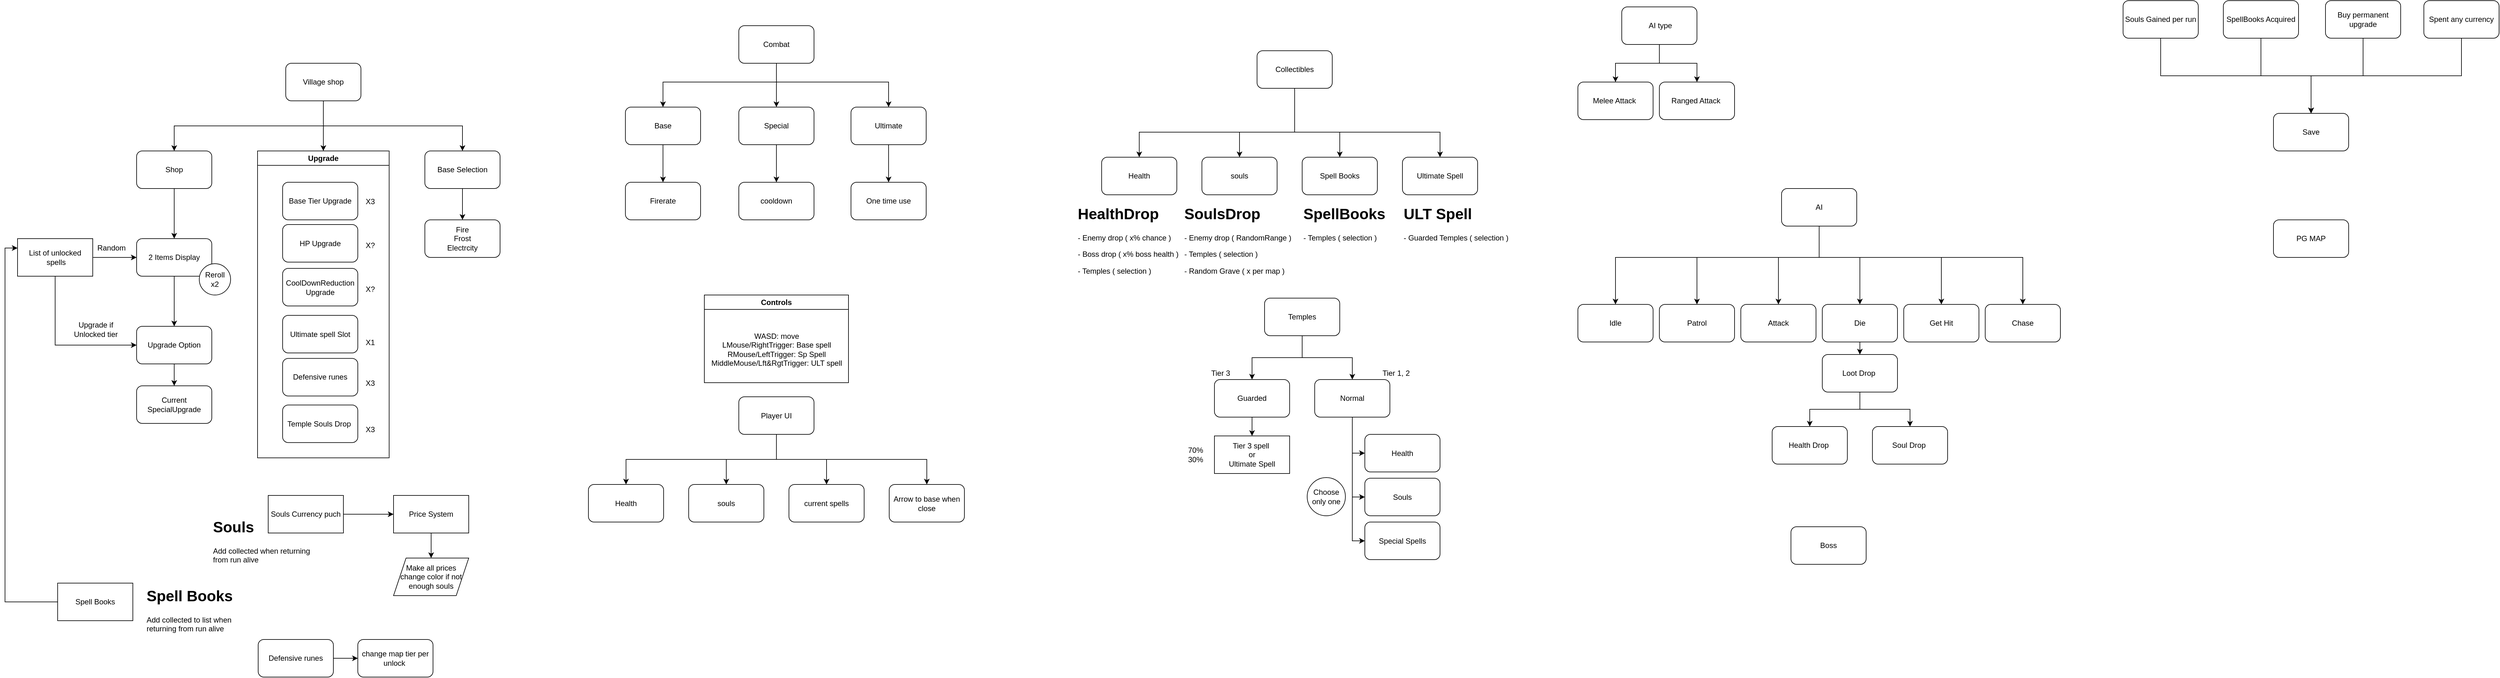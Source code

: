 <mxfile version="24.0.4" type="device">
  <diagram id="C5RBs43oDa-KdzZeNtuy" name="Page-1">
    <mxGraphModel dx="3585" dy="2110" grid="1" gridSize="10" guides="1" tooltips="1" connect="1" arrows="1" fold="1" page="1" pageScale="1" pageWidth="827" pageHeight="1169" math="0" shadow="0">
      <root>
        <mxCell id="WIyWlLk6GJQsqaUBKTNV-0" />
        <mxCell id="WIyWlLk6GJQsqaUBKTNV-1" parent="WIyWlLk6GJQsqaUBKTNV-0" />
        <mxCell id="7_HhGZndiEVHrDY0l7Ni-47" style="edgeStyle=orthogonalEdgeStyle;rounded=0;orthogonalLoop=1;jettySize=auto;html=1;entryX=0.5;entryY=0;entryDx=0;entryDy=0;" parent="WIyWlLk6GJQsqaUBKTNV-1" source="7_HhGZndiEVHrDY0l7Ni-0" target="7_HhGZndiEVHrDY0l7Ni-11" edge="1">
          <mxGeometry relative="1" as="geometry">
            <Array as="points">
              <mxPoint x="518" y="230" />
              <mxPoint x="280" y="230" />
            </Array>
          </mxGeometry>
        </mxCell>
        <mxCell id="7_HhGZndiEVHrDY0l7Ni-48" style="edgeStyle=orthogonalEdgeStyle;rounded=0;orthogonalLoop=1;jettySize=auto;html=1;entryX=0.5;entryY=0;entryDx=0;entryDy=0;" parent="WIyWlLk6GJQsqaUBKTNV-1" source="7_HhGZndiEVHrDY0l7Ni-0" target="7_HhGZndiEVHrDY0l7Ni-41" edge="1">
          <mxGeometry relative="1" as="geometry" />
        </mxCell>
        <mxCell id="7_HhGZndiEVHrDY0l7Ni-52" style="edgeStyle=orthogonalEdgeStyle;rounded=0;orthogonalLoop=1;jettySize=auto;html=1;entryX=0.5;entryY=0;entryDx=0;entryDy=0;" parent="WIyWlLk6GJQsqaUBKTNV-1" source="7_HhGZndiEVHrDY0l7Ni-0" target="7_HhGZndiEVHrDY0l7Ni-49" edge="1">
          <mxGeometry relative="1" as="geometry">
            <Array as="points">
              <mxPoint x="518" y="230" />
              <mxPoint x="740" y="230" />
            </Array>
          </mxGeometry>
        </mxCell>
        <mxCell id="7_HhGZndiEVHrDY0l7Ni-0" value="Village shop" style="rounded=1;whiteSpace=wrap;html=1;" parent="WIyWlLk6GJQsqaUBKTNV-1" vertex="1">
          <mxGeometry x="458" y="130" width="120" height="60" as="geometry" />
        </mxCell>
        <mxCell id="7_HhGZndiEVHrDY0l7Ni-66" value="" style="edgeStyle=orthogonalEdgeStyle;rounded=0;orthogonalLoop=1;jettySize=auto;html=1;entryX=0.5;entryY=0;entryDx=0;entryDy=0;" parent="WIyWlLk6GJQsqaUBKTNV-1" source="7_HhGZndiEVHrDY0l7Ni-1" target="7_HhGZndiEVHrDY0l7Ni-65" edge="1">
          <mxGeometry relative="1" as="geometry">
            <Array as="points">
              <mxPoint x="1241" y="160" />
              <mxPoint x="1060" y="160" />
            </Array>
          </mxGeometry>
        </mxCell>
        <mxCell id="7_HhGZndiEVHrDY0l7Ni-68" style="edgeStyle=orthogonalEdgeStyle;rounded=0;orthogonalLoop=1;jettySize=auto;html=1;entryX=0.5;entryY=0;entryDx=0;entryDy=0;" parent="WIyWlLk6GJQsqaUBKTNV-1" source="7_HhGZndiEVHrDY0l7Ni-1" target="7_HhGZndiEVHrDY0l7Ni-67" edge="1">
          <mxGeometry relative="1" as="geometry" />
        </mxCell>
        <mxCell id="7_HhGZndiEVHrDY0l7Ni-70" style="edgeStyle=orthogonalEdgeStyle;rounded=0;orthogonalLoop=1;jettySize=auto;html=1;entryX=0.5;entryY=0;entryDx=0;entryDy=0;" parent="WIyWlLk6GJQsqaUBKTNV-1" source="7_HhGZndiEVHrDY0l7Ni-1" target="7_HhGZndiEVHrDY0l7Ni-69" edge="1">
          <mxGeometry relative="1" as="geometry">
            <Array as="points">
              <mxPoint x="1241" y="160" />
              <mxPoint x="1420" y="160" />
            </Array>
          </mxGeometry>
        </mxCell>
        <mxCell id="7_HhGZndiEVHrDY0l7Ni-1" value="Combat" style="rounded=1;whiteSpace=wrap;html=1;" parent="WIyWlLk6GJQsqaUBKTNV-1" vertex="1">
          <mxGeometry x="1181" y="70" width="120" height="60" as="geometry" />
        </mxCell>
        <mxCell id="7_HhGZndiEVHrDY0l7Ni-2" value="Health" style="rounded=1;whiteSpace=wrap;html=1;" parent="WIyWlLk6GJQsqaUBKTNV-1" vertex="1">
          <mxGeometry x="1760" y="280" width="120" height="60" as="geometry" />
        </mxCell>
        <mxCell id="7_HhGZndiEVHrDY0l7Ni-155" style="edgeStyle=orthogonalEdgeStyle;rounded=0;orthogonalLoop=1;jettySize=auto;html=1;entryX=0.5;entryY=0;entryDx=0;entryDy=0;" parent="WIyWlLk6GJQsqaUBKTNV-1" source="7_HhGZndiEVHrDY0l7Ni-3" target="7_HhGZndiEVHrDY0l7Ni-145" edge="1">
          <mxGeometry relative="1" as="geometry">
            <Array as="points">
              <mxPoint x="2905" y="440" />
              <mxPoint x="2580" y="440" />
            </Array>
          </mxGeometry>
        </mxCell>
        <mxCell id="7_HhGZndiEVHrDY0l7Ni-156" style="edgeStyle=orthogonalEdgeStyle;rounded=0;orthogonalLoop=1;jettySize=auto;html=1;entryX=0.5;entryY=0;entryDx=0;entryDy=0;" parent="WIyWlLk6GJQsqaUBKTNV-1" source="7_HhGZndiEVHrDY0l7Ni-3" target="7_HhGZndiEVHrDY0l7Ni-139" edge="1">
          <mxGeometry relative="1" as="geometry">
            <Array as="points">
              <mxPoint x="2905" y="440" />
              <mxPoint x="2710" y="440" />
            </Array>
          </mxGeometry>
        </mxCell>
        <mxCell id="7_HhGZndiEVHrDY0l7Ni-157" style="edgeStyle=orthogonalEdgeStyle;rounded=0;orthogonalLoop=1;jettySize=auto;html=1;entryX=0.5;entryY=0;entryDx=0;entryDy=0;" parent="WIyWlLk6GJQsqaUBKTNV-1" source="7_HhGZndiEVHrDY0l7Ni-3" target="7_HhGZndiEVHrDY0l7Ni-142" edge="1">
          <mxGeometry relative="1" as="geometry">
            <Array as="points">
              <mxPoint x="2905" y="440" />
              <mxPoint x="2840" y="440" />
            </Array>
          </mxGeometry>
        </mxCell>
        <mxCell id="7_HhGZndiEVHrDY0l7Ni-158" style="edgeStyle=orthogonalEdgeStyle;rounded=0;orthogonalLoop=1;jettySize=auto;html=1;entryX=0.5;entryY=0;entryDx=0;entryDy=0;" parent="WIyWlLk6GJQsqaUBKTNV-1" source="7_HhGZndiEVHrDY0l7Ni-3" target="7_HhGZndiEVHrDY0l7Ni-143" edge="1">
          <mxGeometry relative="1" as="geometry">
            <Array as="points">
              <mxPoint x="2905" y="440" />
              <mxPoint x="2970" y="440" />
            </Array>
          </mxGeometry>
        </mxCell>
        <mxCell id="7_HhGZndiEVHrDY0l7Ni-159" style="edgeStyle=orthogonalEdgeStyle;rounded=0;orthogonalLoop=1;jettySize=auto;html=1;entryX=0.5;entryY=0;entryDx=0;entryDy=0;" parent="WIyWlLk6GJQsqaUBKTNV-1" source="7_HhGZndiEVHrDY0l7Ni-3" target="7_HhGZndiEVHrDY0l7Ni-144" edge="1">
          <mxGeometry relative="1" as="geometry">
            <Array as="points">
              <mxPoint x="2905" y="440" />
              <mxPoint x="3100" y="440" />
            </Array>
          </mxGeometry>
        </mxCell>
        <mxCell id="7_HhGZndiEVHrDY0l7Ni-160" style="edgeStyle=orthogonalEdgeStyle;rounded=0;orthogonalLoop=1;jettySize=auto;html=1;entryX=0.5;entryY=0;entryDx=0;entryDy=0;" parent="WIyWlLk6GJQsqaUBKTNV-1" source="7_HhGZndiEVHrDY0l7Ni-3" target="7_HhGZndiEVHrDY0l7Ni-141" edge="1">
          <mxGeometry relative="1" as="geometry">
            <Array as="points">
              <mxPoint x="2905" y="440" />
              <mxPoint x="3230" y="440" />
            </Array>
          </mxGeometry>
        </mxCell>
        <mxCell id="7_HhGZndiEVHrDY0l7Ni-3" value="AI" style="rounded=1;whiteSpace=wrap;html=1;" parent="WIyWlLk6GJQsqaUBKTNV-1" vertex="1">
          <mxGeometry x="2845" y="330" width="120" height="60" as="geometry" />
        </mxCell>
        <mxCell id="7_HhGZndiEVHrDY0l7Ni-4" value="Boss" style="rounded=1;whiteSpace=wrap;html=1;" parent="WIyWlLk6GJQsqaUBKTNV-1" vertex="1">
          <mxGeometry x="2860" y="870" width="120" height="60" as="geometry" />
        </mxCell>
        <mxCell id="7_HhGZndiEVHrDY0l7Ni-99" style="edgeStyle=orthogonalEdgeStyle;rounded=0;orthogonalLoop=1;jettySize=auto;html=1;entryX=0.5;entryY=0;entryDx=0;entryDy=0;" parent="WIyWlLk6GJQsqaUBKTNV-1" source="7_HhGZndiEVHrDY0l7Ni-5" target="7_HhGZndiEVHrDY0l7Ni-2" edge="1">
          <mxGeometry relative="1" as="geometry">
            <Array as="points">
              <mxPoint x="2068" y="240" />
              <mxPoint x="1820" y="240" />
            </Array>
          </mxGeometry>
        </mxCell>
        <mxCell id="7_HhGZndiEVHrDY0l7Ni-100" style="edgeStyle=orthogonalEdgeStyle;rounded=0;orthogonalLoop=1;jettySize=auto;html=1;entryX=0.5;entryY=0;entryDx=0;entryDy=0;" parent="WIyWlLk6GJQsqaUBKTNV-1" source="7_HhGZndiEVHrDY0l7Ni-5" target="7_HhGZndiEVHrDY0l7Ni-81" edge="1">
          <mxGeometry relative="1" as="geometry">
            <Array as="points">
              <mxPoint x="2068" y="240" />
              <mxPoint x="1980" y="240" />
            </Array>
          </mxGeometry>
        </mxCell>
        <mxCell id="7_HhGZndiEVHrDY0l7Ni-101" style="edgeStyle=orthogonalEdgeStyle;rounded=0;orthogonalLoop=1;jettySize=auto;html=1;entryX=0.5;entryY=0;entryDx=0;entryDy=0;" parent="WIyWlLk6GJQsqaUBKTNV-1" source="7_HhGZndiEVHrDY0l7Ni-5" target="7_HhGZndiEVHrDY0l7Ni-80" edge="1">
          <mxGeometry relative="1" as="geometry">
            <Array as="points">
              <mxPoint x="2068" y="240" />
              <mxPoint x="2140" y="240" />
            </Array>
          </mxGeometry>
        </mxCell>
        <mxCell id="7_HhGZndiEVHrDY0l7Ni-102" style="edgeStyle=orthogonalEdgeStyle;rounded=0;orthogonalLoop=1;jettySize=auto;html=1;entryX=0.5;entryY=0;entryDx=0;entryDy=0;" parent="WIyWlLk6GJQsqaUBKTNV-1" source="7_HhGZndiEVHrDY0l7Ni-5" target="7_HhGZndiEVHrDY0l7Ni-97" edge="1">
          <mxGeometry relative="1" as="geometry">
            <Array as="points">
              <mxPoint x="2068" y="240" />
              <mxPoint x="2300" y="240" />
            </Array>
          </mxGeometry>
        </mxCell>
        <mxCell id="7_HhGZndiEVHrDY0l7Ni-5" value="Collectibles" style="rounded=1;whiteSpace=wrap;html=1;" parent="WIyWlLk6GJQsqaUBKTNV-1" vertex="1">
          <mxGeometry x="2008" y="110" width="120" height="60" as="geometry" />
        </mxCell>
        <mxCell id="7_HhGZndiEVHrDY0l7Ni-9" value="PG MAP" style="rounded=1;whiteSpace=wrap;html=1;" parent="WIyWlLk6GJQsqaUBKTNV-1" vertex="1">
          <mxGeometry x="3630" y="380" width="120" height="60" as="geometry" />
        </mxCell>
        <mxCell id="7_HhGZndiEVHrDY0l7Ni-14" value="" style="edgeStyle=orthogonalEdgeStyle;rounded=0;orthogonalLoop=1;jettySize=auto;html=1;" parent="WIyWlLk6GJQsqaUBKTNV-1" source="7_HhGZndiEVHrDY0l7Ni-11" target="7_HhGZndiEVHrDY0l7Ni-13" edge="1">
          <mxGeometry relative="1" as="geometry" />
        </mxCell>
        <mxCell id="7_HhGZndiEVHrDY0l7Ni-11" value="Shop" style="rounded=1;whiteSpace=wrap;html=1;" parent="WIyWlLk6GJQsqaUBKTNV-1" vertex="1">
          <mxGeometry x="220" y="270" width="120" height="60" as="geometry" />
        </mxCell>
        <mxCell id="7_HhGZndiEVHrDY0l7Ni-20" value="" style="edgeStyle=orthogonalEdgeStyle;rounded=0;orthogonalLoop=1;jettySize=auto;html=1;" parent="WIyWlLk6GJQsqaUBKTNV-1" source="7_HhGZndiEVHrDY0l7Ni-13" target="7_HhGZndiEVHrDY0l7Ni-19" edge="1">
          <mxGeometry relative="1" as="geometry" />
        </mxCell>
        <mxCell id="7_HhGZndiEVHrDY0l7Ni-13" value="2 Items Display" style="rounded=1;whiteSpace=wrap;html=1;" parent="WIyWlLk6GJQsqaUBKTNV-1" vertex="1">
          <mxGeometry x="220" y="410" width="120" height="60" as="geometry" />
        </mxCell>
        <mxCell id="7_HhGZndiEVHrDY0l7Ni-16" style="edgeStyle=orthogonalEdgeStyle;rounded=0;orthogonalLoop=1;jettySize=auto;html=1;entryX=0;entryY=0.5;entryDx=0;entryDy=0;" parent="WIyWlLk6GJQsqaUBKTNV-1" source="7_HhGZndiEVHrDY0l7Ni-15" target="7_HhGZndiEVHrDY0l7Ni-13" edge="1">
          <mxGeometry relative="1" as="geometry" />
        </mxCell>
        <mxCell id="7_HhGZndiEVHrDY0l7Ni-21" style="edgeStyle=orthogonalEdgeStyle;rounded=0;orthogonalLoop=1;jettySize=auto;html=1;entryX=0;entryY=0.5;entryDx=0;entryDy=0;" parent="WIyWlLk6GJQsqaUBKTNV-1" source="7_HhGZndiEVHrDY0l7Ni-15" target="7_HhGZndiEVHrDY0l7Ni-19" edge="1">
          <mxGeometry relative="1" as="geometry">
            <Array as="points">
              <mxPoint x="90" y="580" />
            </Array>
          </mxGeometry>
        </mxCell>
        <mxCell id="7_HhGZndiEVHrDY0l7Ni-15" value="List of unlocked&lt;div&gt;&amp;nbsp;spells&lt;/div&gt;" style="rounded=0;whiteSpace=wrap;html=1;" parent="WIyWlLk6GJQsqaUBKTNV-1" vertex="1">
          <mxGeometry x="30" y="410" width="120" height="60" as="geometry" />
        </mxCell>
        <mxCell id="7_HhGZndiEVHrDY0l7Ni-17" value="Random" style="text;html=1;align=center;verticalAlign=middle;whiteSpace=wrap;rounded=0;" parent="WIyWlLk6GJQsqaUBKTNV-1" vertex="1">
          <mxGeometry x="150" y="410" width="60" height="30" as="geometry" />
        </mxCell>
        <mxCell id="7_HhGZndiEVHrDY0l7Ni-18" value="Reroll&lt;div&gt;x2&lt;/div&gt;" style="ellipse;whiteSpace=wrap;html=1;aspect=fixed;" parent="WIyWlLk6GJQsqaUBKTNV-1" vertex="1">
          <mxGeometry x="320" y="450" width="50" height="50" as="geometry" />
        </mxCell>
        <mxCell id="7_HhGZndiEVHrDY0l7Ni-29" style="edgeStyle=orthogonalEdgeStyle;rounded=0;orthogonalLoop=1;jettySize=auto;html=1;entryX=0.5;entryY=0;entryDx=0;entryDy=0;" parent="WIyWlLk6GJQsqaUBKTNV-1" source="7_HhGZndiEVHrDY0l7Ni-19" target="7_HhGZndiEVHrDY0l7Ni-27" edge="1">
          <mxGeometry relative="1" as="geometry" />
        </mxCell>
        <mxCell id="7_HhGZndiEVHrDY0l7Ni-19" value="Upgrade Option" style="whiteSpace=wrap;html=1;rounded=1;" parent="WIyWlLk6GJQsqaUBKTNV-1" vertex="1">
          <mxGeometry x="220" y="550" width="120" height="60" as="geometry" />
        </mxCell>
        <mxCell id="7_HhGZndiEVHrDY0l7Ni-22" value="Upgrade if Unlocked tier" style="text;html=1;align=center;verticalAlign=middle;whiteSpace=wrap;rounded=0;" parent="WIyWlLk6GJQsqaUBKTNV-1" vertex="1">
          <mxGeometry x="100" y="540" width="110" height="30" as="geometry" />
        </mxCell>
        <mxCell id="7_HhGZndiEVHrDY0l7Ni-27" value="Current SpecialUpgrade" style="rounded=1;whiteSpace=wrap;html=1;" parent="WIyWlLk6GJQsqaUBKTNV-1" vertex="1">
          <mxGeometry x="220" y="645" width="120" height="60" as="geometry" />
        </mxCell>
        <mxCell id="7_HhGZndiEVHrDY0l7Ni-41" value="Upgrade" style="swimlane;whiteSpace=wrap;html=1;" parent="WIyWlLk6GJQsqaUBKTNV-1" vertex="1">
          <mxGeometry x="413" y="270" width="210" height="490" as="geometry">
            <mxRectangle x="480" y="260" width="90" height="30" as="alternateBounds" />
          </mxGeometry>
        </mxCell>
        <mxCell id="7_HhGZndiEVHrDY0l7Ni-42" value="X3" style="text;html=1;align=center;verticalAlign=middle;whiteSpace=wrap;rounded=0;" parent="7_HhGZndiEVHrDY0l7Ni-41" vertex="1">
          <mxGeometry x="150" y="355.62" width="60" height="30" as="geometry" />
        </mxCell>
        <mxCell id="7_HhGZndiEVHrDY0l7Ni-43" value="X1" style="text;html=1;align=center;verticalAlign=middle;whiteSpace=wrap;rounded=0;" parent="7_HhGZndiEVHrDY0l7Ni-41" vertex="1">
          <mxGeometry x="150" y="290.62" width="60" height="30" as="geometry" />
        </mxCell>
        <mxCell id="7_HhGZndiEVHrDY0l7Ni-44" value="X3" style="text;html=1;align=center;verticalAlign=middle;whiteSpace=wrap;rounded=0;" parent="7_HhGZndiEVHrDY0l7Ni-41" vertex="1">
          <mxGeometry x="150" y="65.62" width="60" height="30" as="geometry" />
        </mxCell>
        <mxCell id="7_HhGZndiEVHrDY0l7Ni-45" value="X?" style="text;html=1;align=center;verticalAlign=middle;whiteSpace=wrap;rounded=0;" parent="7_HhGZndiEVHrDY0l7Ni-41" vertex="1">
          <mxGeometry x="150" y="135.62" width="60" height="30" as="geometry" />
        </mxCell>
        <mxCell id="7_HhGZndiEVHrDY0l7Ni-46" value="X?" style="text;html=1;align=center;verticalAlign=middle;whiteSpace=wrap;rounded=0;" parent="7_HhGZndiEVHrDY0l7Ni-41" vertex="1">
          <mxGeometry x="150" y="205.62" width="60" height="30" as="geometry" />
        </mxCell>
        <mxCell id="7_HhGZndiEVHrDY0l7Ni-25" value="Base Tier Upgrade" style="rounded=1;whiteSpace=wrap;html=1;" parent="7_HhGZndiEVHrDY0l7Ni-41" vertex="1">
          <mxGeometry x="40" y="50" width="120" height="60" as="geometry" />
        </mxCell>
        <mxCell id="7_HhGZndiEVHrDY0l7Ni-30" value="HP Upgrade" style="rounded=1;whiteSpace=wrap;html=1;" parent="7_HhGZndiEVHrDY0l7Ni-41" vertex="1">
          <mxGeometry x="40" y="117.5" width="120" height="60" as="geometry" />
        </mxCell>
        <mxCell id="7_HhGZndiEVHrDY0l7Ni-31" value="CoolDownReduction&lt;div&gt;Upgrade&lt;/div&gt;" style="rounded=1;whiteSpace=wrap;html=1;" parent="7_HhGZndiEVHrDY0l7Ni-41" vertex="1">
          <mxGeometry x="40" y="187.5" width="120" height="60" as="geometry" />
        </mxCell>
        <mxCell id="7_HhGZndiEVHrDY0l7Ni-32" value="Ultimate spell Slot" style="rounded=1;whiteSpace=wrap;html=1;" parent="7_HhGZndiEVHrDY0l7Ni-41" vertex="1">
          <mxGeometry x="40" y="262.5" width="120" height="60" as="geometry" />
        </mxCell>
        <mxCell id="7_HhGZndiEVHrDY0l7Ni-40" value="Defensive runes" style="rounded=1;whiteSpace=wrap;html=1;" parent="7_HhGZndiEVHrDY0l7Ni-41" vertex="1">
          <mxGeometry x="40" y="331.25" width="120" height="60" as="geometry" />
        </mxCell>
        <mxCell id="7_HhGZndiEVHrDY0l7Ni-121" value="X3" style="text;html=1;align=center;verticalAlign=middle;whiteSpace=wrap;rounded=0;" parent="7_HhGZndiEVHrDY0l7Ni-41" vertex="1">
          <mxGeometry x="150" y="429.99" width="60" height="30" as="geometry" />
        </mxCell>
        <mxCell id="7_HhGZndiEVHrDY0l7Ni-122" value="Temple Souls Drop&amp;nbsp;" style="rounded=1;whiteSpace=wrap;html=1;" parent="7_HhGZndiEVHrDY0l7Ni-41" vertex="1">
          <mxGeometry x="40" y="405.62" width="120" height="60" as="geometry" />
        </mxCell>
        <mxCell id="7_HhGZndiEVHrDY0l7Ni-51" value="" style="edgeStyle=orthogonalEdgeStyle;rounded=0;orthogonalLoop=1;jettySize=auto;html=1;" parent="WIyWlLk6GJQsqaUBKTNV-1" source="7_HhGZndiEVHrDY0l7Ni-49" target="7_HhGZndiEVHrDY0l7Ni-50" edge="1">
          <mxGeometry relative="1" as="geometry" />
        </mxCell>
        <mxCell id="7_HhGZndiEVHrDY0l7Ni-49" value="Base Selection" style="rounded=1;whiteSpace=wrap;html=1;" parent="WIyWlLk6GJQsqaUBKTNV-1" vertex="1">
          <mxGeometry x="680" y="270" width="120" height="60" as="geometry" />
        </mxCell>
        <mxCell id="7_HhGZndiEVHrDY0l7Ni-50" value="Fire&lt;br&gt;Frost&lt;br&gt;Electrcity" style="whiteSpace=wrap;html=1;rounded=1;" parent="WIyWlLk6GJQsqaUBKTNV-1" vertex="1">
          <mxGeometry x="680" y="380" width="120" height="60" as="geometry" />
        </mxCell>
        <mxCell id="7_HhGZndiEVHrDY0l7Ni-60" value="" style="edgeStyle=orthogonalEdgeStyle;rounded=0;orthogonalLoop=1;jettySize=auto;html=1;" parent="WIyWlLk6GJQsqaUBKTNV-1" source="7_HhGZndiEVHrDY0l7Ni-53" target="7_HhGZndiEVHrDY0l7Ni-59" edge="1">
          <mxGeometry relative="1" as="geometry" />
        </mxCell>
        <mxCell id="7_HhGZndiEVHrDY0l7Ni-53" value="Souls Currency puch" style="rounded=0;whiteSpace=wrap;html=1;" parent="WIyWlLk6GJQsqaUBKTNV-1" vertex="1">
          <mxGeometry x="430" y="820" width="120" height="60" as="geometry" />
        </mxCell>
        <mxCell id="7_HhGZndiEVHrDY0l7Ni-54" value="&lt;h1 style=&quot;margin-top: 0px;&quot;&gt;Souls&lt;/h1&gt;&lt;p&gt;Add collected when returning from run alive&lt;/p&gt;" style="text;html=1;whiteSpace=wrap;overflow=hidden;rounded=0;" parent="WIyWlLk6GJQsqaUBKTNV-1" vertex="1">
          <mxGeometry x="340" y="850" width="180" height="120" as="geometry" />
        </mxCell>
        <mxCell id="7_HhGZndiEVHrDY0l7Ni-57" style="edgeStyle=orthogonalEdgeStyle;rounded=0;orthogonalLoop=1;jettySize=auto;html=1;entryX=0;entryY=0.25;entryDx=0;entryDy=0;" parent="WIyWlLk6GJQsqaUBKTNV-1" source="7_HhGZndiEVHrDY0l7Ni-55" target="7_HhGZndiEVHrDY0l7Ni-15" edge="1">
          <mxGeometry relative="1" as="geometry">
            <Array as="points">
              <mxPoint x="10" y="990" />
              <mxPoint x="10" y="425" />
            </Array>
          </mxGeometry>
        </mxCell>
        <mxCell id="7_HhGZndiEVHrDY0l7Ni-55" value="Spell Books" style="rounded=0;whiteSpace=wrap;html=1;" parent="WIyWlLk6GJQsqaUBKTNV-1" vertex="1">
          <mxGeometry x="94" y="960" width="120" height="60" as="geometry" />
        </mxCell>
        <mxCell id="7_HhGZndiEVHrDY0l7Ni-56" value="&lt;h1 style=&quot;margin-top: 0px;&quot;&gt;Spell Books&lt;/h1&gt;&lt;p&gt;Add collected to list when returning from run alive&lt;/p&gt;" style="text;html=1;whiteSpace=wrap;overflow=hidden;rounded=0;" parent="WIyWlLk6GJQsqaUBKTNV-1" vertex="1">
          <mxGeometry x="234" y="960" width="180" height="120" as="geometry" />
        </mxCell>
        <mxCell id="7_HhGZndiEVHrDY0l7Ni-64" style="edgeStyle=orthogonalEdgeStyle;rounded=0;orthogonalLoop=1;jettySize=auto;html=1;entryX=0.5;entryY=0;entryDx=0;entryDy=0;" parent="WIyWlLk6GJQsqaUBKTNV-1" source="7_HhGZndiEVHrDY0l7Ni-59" target="7_HhGZndiEVHrDY0l7Ni-63" edge="1">
          <mxGeometry relative="1" as="geometry" />
        </mxCell>
        <mxCell id="7_HhGZndiEVHrDY0l7Ni-59" value="Price System" style="whiteSpace=wrap;html=1;rounded=0;" parent="WIyWlLk6GJQsqaUBKTNV-1" vertex="1">
          <mxGeometry x="630" y="820" width="120" height="60" as="geometry" />
        </mxCell>
        <mxCell id="7_HhGZndiEVHrDY0l7Ni-63" value="Make all prices change color if not enough souls" style="shape=parallelogram;perimeter=parallelogramPerimeter;whiteSpace=wrap;html=1;fixedSize=1;" parent="WIyWlLk6GJQsqaUBKTNV-1" vertex="1">
          <mxGeometry x="630" y="920" width="120" height="60" as="geometry" />
        </mxCell>
        <mxCell id="7_HhGZndiEVHrDY0l7Ni-74" style="edgeStyle=orthogonalEdgeStyle;rounded=0;orthogonalLoop=1;jettySize=auto;html=1;entryX=0.5;entryY=0;entryDx=0;entryDy=0;" parent="WIyWlLk6GJQsqaUBKTNV-1" source="7_HhGZndiEVHrDY0l7Ni-65" target="7_HhGZndiEVHrDY0l7Ni-73" edge="1">
          <mxGeometry relative="1" as="geometry" />
        </mxCell>
        <mxCell id="7_HhGZndiEVHrDY0l7Ni-65" value="Base" style="whiteSpace=wrap;html=1;rounded=1;" parent="WIyWlLk6GJQsqaUBKTNV-1" vertex="1">
          <mxGeometry x="1000" y="200" width="120" height="60" as="geometry" />
        </mxCell>
        <mxCell id="7_HhGZndiEVHrDY0l7Ni-72" value="" style="edgeStyle=orthogonalEdgeStyle;rounded=0;orthogonalLoop=1;jettySize=auto;html=1;" parent="WIyWlLk6GJQsqaUBKTNV-1" source="7_HhGZndiEVHrDY0l7Ni-67" target="7_HhGZndiEVHrDY0l7Ni-71" edge="1">
          <mxGeometry relative="1" as="geometry" />
        </mxCell>
        <mxCell id="7_HhGZndiEVHrDY0l7Ni-67" value="Special" style="whiteSpace=wrap;html=1;rounded=1;" parent="WIyWlLk6GJQsqaUBKTNV-1" vertex="1">
          <mxGeometry x="1181" y="200" width="120" height="60" as="geometry" />
        </mxCell>
        <mxCell id="7_HhGZndiEVHrDY0l7Ni-76" style="edgeStyle=orthogonalEdgeStyle;rounded=0;orthogonalLoop=1;jettySize=auto;html=1;entryX=0.5;entryY=0;entryDx=0;entryDy=0;" parent="WIyWlLk6GJQsqaUBKTNV-1" source="7_HhGZndiEVHrDY0l7Ni-69" target="7_HhGZndiEVHrDY0l7Ni-75" edge="1">
          <mxGeometry relative="1" as="geometry" />
        </mxCell>
        <mxCell id="7_HhGZndiEVHrDY0l7Ni-69" value="Ultimate" style="whiteSpace=wrap;html=1;rounded=1;" parent="WIyWlLk6GJQsqaUBKTNV-1" vertex="1">
          <mxGeometry x="1360" y="200" width="120" height="60" as="geometry" />
        </mxCell>
        <mxCell id="7_HhGZndiEVHrDY0l7Ni-71" value="cooldown" style="whiteSpace=wrap;html=1;rounded=1;" parent="WIyWlLk6GJQsqaUBKTNV-1" vertex="1">
          <mxGeometry x="1181" y="320" width="120" height="60" as="geometry" />
        </mxCell>
        <mxCell id="7_HhGZndiEVHrDY0l7Ni-73" value="Firerate" style="whiteSpace=wrap;html=1;rounded=1;" parent="WIyWlLk6GJQsqaUBKTNV-1" vertex="1">
          <mxGeometry x="1000" y="320" width="120" height="60" as="geometry" />
        </mxCell>
        <mxCell id="7_HhGZndiEVHrDY0l7Ni-75" value="One time use" style="whiteSpace=wrap;html=1;rounded=1;" parent="WIyWlLk6GJQsqaUBKTNV-1" vertex="1">
          <mxGeometry x="1360" y="320" width="120" height="60" as="geometry" />
        </mxCell>
        <mxCell id="7_HhGZndiEVHrDY0l7Ni-78" value="Controls" style="swimlane;whiteSpace=wrap;html=1;" parent="WIyWlLk6GJQsqaUBKTNV-1" vertex="1">
          <mxGeometry x="1126" y="500" width="230" height="140" as="geometry" />
        </mxCell>
        <mxCell id="7_HhGZndiEVHrDY0l7Ni-79" value="WASD: move&lt;div&gt;LMouse/RightTrigger: Base spell&lt;/div&gt;&lt;div&gt;RMouse/LeftTrigger: Sp Spell&lt;br&gt;MiddleMouse/Lft&amp;amp;RgtTrigger: ULT spell&lt;/div&gt;" style="text;html=1;align=center;verticalAlign=middle;resizable=0;points=[];autosize=1;strokeColor=none;fillColor=none;" parent="7_HhGZndiEVHrDY0l7Ni-78" vertex="1">
          <mxGeometry y="51.88" width="230" height="70" as="geometry" />
        </mxCell>
        <mxCell id="7_HhGZndiEVHrDY0l7Ni-80" value="Spell Books" style="rounded=1;whiteSpace=wrap;html=1;" parent="WIyWlLk6GJQsqaUBKTNV-1" vertex="1">
          <mxGeometry x="2080" y="280" width="120" height="60" as="geometry" />
        </mxCell>
        <mxCell id="7_HhGZndiEVHrDY0l7Ni-81" value="souls" style="rounded=1;whiteSpace=wrap;html=1;" parent="WIyWlLk6GJQsqaUBKTNV-1" vertex="1">
          <mxGeometry x="1920" y="280" width="120" height="60" as="geometry" />
        </mxCell>
        <mxCell id="7_HhGZndiEVHrDY0l7Ni-89" style="edgeStyle=orthogonalEdgeStyle;rounded=0;orthogonalLoop=1;jettySize=auto;html=1;entryX=0.5;entryY=0;entryDx=0;entryDy=0;" parent="WIyWlLk6GJQsqaUBKTNV-1" source="7_HhGZndiEVHrDY0l7Ni-84" target="7_HhGZndiEVHrDY0l7Ni-85" edge="1">
          <mxGeometry relative="1" as="geometry">
            <Array as="points">
              <mxPoint x="1241" y="762.5" />
              <mxPoint x="1001" y="762.5" />
            </Array>
          </mxGeometry>
        </mxCell>
        <mxCell id="7_HhGZndiEVHrDY0l7Ni-90" style="edgeStyle=orthogonalEdgeStyle;rounded=0;orthogonalLoop=1;jettySize=auto;html=1;entryX=0.5;entryY=0;entryDx=0;entryDy=0;" parent="WIyWlLk6GJQsqaUBKTNV-1" source="7_HhGZndiEVHrDY0l7Ni-84" target="7_HhGZndiEVHrDY0l7Ni-87" edge="1">
          <mxGeometry relative="1" as="geometry" />
        </mxCell>
        <mxCell id="7_HhGZndiEVHrDY0l7Ni-91" style="edgeStyle=orthogonalEdgeStyle;rounded=0;orthogonalLoop=1;jettySize=auto;html=1;entryX=0.5;entryY=0;entryDx=0;entryDy=0;" parent="WIyWlLk6GJQsqaUBKTNV-1" source="7_HhGZndiEVHrDY0l7Ni-84" target="7_HhGZndiEVHrDY0l7Ni-86" edge="1">
          <mxGeometry relative="1" as="geometry" />
        </mxCell>
        <mxCell id="7_HhGZndiEVHrDY0l7Ni-92" style="edgeStyle=orthogonalEdgeStyle;rounded=0;orthogonalLoop=1;jettySize=auto;html=1;entryX=0.5;entryY=0;entryDx=0;entryDy=0;" parent="WIyWlLk6GJQsqaUBKTNV-1" source="7_HhGZndiEVHrDY0l7Ni-84" target="7_HhGZndiEVHrDY0l7Ni-88" edge="1">
          <mxGeometry relative="1" as="geometry">
            <Array as="points">
              <mxPoint x="1241" y="762.5" />
              <mxPoint x="1481" y="762.5" />
            </Array>
          </mxGeometry>
        </mxCell>
        <mxCell id="7_HhGZndiEVHrDY0l7Ni-84" value="Player UI" style="rounded=1;whiteSpace=wrap;html=1;" parent="WIyWlLk6GJQsqaUBKTNV-1" vertex="1">
          <mxGeometry x="1181" y="662.5" width="120" height="60" as="geometry" />
        </mxCell>
        <mxCell id="7_HhGZndiEVHrDY0l7Ni-85" value="Health" style="rounded=1;whiteSpace=wrap;html=1;" parent="WIyWlLk6GJQsqaUBKTNV-1" vertex="1">
          <mxGeometry x="941" y="802.5" width="120" height="60" as="geometry" />
        </mxCell>
        <mxCell id="7_HhGZndiEVHrDY0l7Ni-86" value="current spells" style="rounded=1;whiteSpace=wrap;html=1;" parent="WIyWlLk6GJQsqaUBKTNV-1" vertex="1">
          <mxGeometry x="1261" y="802.5" width="120" height="60" as="geometry" />
        </mxCell>
        <mxCell id="7_HhGZndiEVHrDY0l7Ni-87" value="souls" style="rounded=1;whiteSpace=wrap;html=1;" parent="WIyWlLk6GJQsqaUBKTNV-1" vertex="1">
          <mxGeometry x="1101" y="802.5" width="120" height="60" as="geometry" />
        </mxCell>
        <mxCell id="7_HhGZndiEVHrDY0l7Ni-88" value="Arrow to base when close" style="rounded=1;whiteSpace=wrap;html=1;" parent="WIyWlLk6GJQsqaUBKTNV-1" vertex="1">
          <mxGeometry x="1421" y="802.5" width="120" height="60" as="geometry" />
        </mxCell>
        <mxCell id="7_HhGZndiEVHrDY0l7Ni-94" value="&lt;h1 style=&quot;margin-top: 0px;&quot;&gt;HealthDrop&lt;/h1&gt;&lt;p&gt;- Enemy drop ( x% chance )&lt;/p&gt;&lt;p&gt;- Boss drop ( x% boss health )&amp;nbsp;&lt;/p&gt;&lt;p&gt;- Temples ( selection )&amp;nbsp;&lt;/p&gt;" style="text;html=1;whiteSpace=wrap;overflow=hidden;rounded=0;" parent="WIyWlLk6GJQsqaUBKTNV-1" vertex="1">
          <mxGeometry x="1720" y="350" width="180" height="120" as="geometry" />
        </mxCell>
        <mxCell id="7_HhGZndiEVHrDY0l7Ni-95" value="&lt;h1 style=&quot;margin-top: 0px;&quot;&gt;SoulsDrop&lt;/h1&gt;&lt;p&gt;- Enemy drop ( RandomRange )&lt;span style=&quot;background-color: initial;&quot;&gt;&amp;nbsp;&lt;/span&gt;&lt;/p&gt;&lt;p&gt;- Temples ( selection )&amp;nbsp;&lt;/p&gt;&lt;p&gt;- Random Grave ( x per map )&amp;nbsp;&amp;nbsp;&lt;/p&gt;" style="text;html=1;whiteSpace=wrap;overflow=hidden;rounded=0;" parent="WIyWlLk6GJQsqaUBKTNV-1" vertex="1">
          <mxGeometry x="1890" y="350" width="180" height="120" as="geometry" />
        </mxCell>
        <mxCell id="7_HhGZndiEVHrDY0l7Ni-96" value="&lt;h1 style=&quot;margin-top: 0px;&quot;&gt;SpellBooks&amp;nbsp;&lt;/h1&gt;&lt;p&gt;- Temples ( selection )&amp;nbsp;&lt;span style=&quot;background-color: initial;&quot;&gt;&amp;nbsp;&lt;/span&gt;&lt;/p&gt;" style="text;html=1;whiteSpace=wrap;overflow=hidden;rounded=0;" parent="WIyWlLk6GJQsqaUBKTNV-1" vertex="1">
          <mxGeometry x="2080" y="350" width="180" height="120" as="geometry" />
        </mxCell>
        <mxCell id="7_HhGZndiEVHrDY0l7Ni-97" value="Ultimate Spell" style="rounded=1;whiteSpace=wrap;html=1;" parent="WIyWlLk6GJQsqaUBKTNV-1" vertex="1">
          <mxGeometry x="2240" y="280" width="120" height="60" as="geometry" />
        </mxCell>
        <mxCell id="7_HhGZndiEVHrDY0l7Ni-98" value="&lt;h1 style=&quot;margin-top: 0px;&quot;&gt;ULT Spell&lt;/h1&gt;&lt;p&gt;- Guarded Temples ( selection )&amp;nbsp;&lt;span style=&quot;background-color: initial;&quot;&gt;&amp;nbsp;&lt;/span&gt;&lt;/p&gt;" style="text;html=1;whiteSpace=wrap;overflow=hidden;rounded=0;" parent="WIyWlLk6GJQsqaUBKTNV-1" vertex="1">
          <mxGeometry x="2240" y="350" width="180" height="120" as="geometry" />
        </mxCell>
        <mxCell id="7_HhGZndiEVHrDY0l7Ni-105" style="edgeStyle=orthogonalEdgeStyle;rounded=0;orthogonalLoop=1;jettySize=auto;html=1;entryX=0.5;entryY=0;entryDx=0;entryDy=0;" parent="WIyWlLk6GJQsqaUBKTNV-1" source="7_HhGZndiEVHrDY0l7Ni-107" target="7_HhGZndiEVHrDY0l7Ni-109" edge="1">
          <mxGeometry relative="1" as="geometry" />
        </mxCell>
        <mxCell id="7_HhGZndiEVHrDY0l7Ni-106" style="edgeStyle=orthogonalEdgeStyle;rounded=0;orthogonalLoop=1;jettySize=auto;html=1;entryX=0.5;entryY=0;entryDx=0;entryDy=0;" parent="WIyWlLk6GJQsqaUBKTNV-1" source="7_HhGZndiEVHrDY0l7Ni-107" target="7_HhGZndiEVHrDY0l7Ni-111" edge="1">
          <mxGeometry relative="1" as="geometry">
            <Array as="points">
              <mxPoint x="2080" y="600" />
              <mxPoint x="2160" y="600" />
            </Array>
          </mxGeometry>
        </mxCell>
        <mxCell id="7_HhGZndiEVHrDY0l7Ni-107" value="Temples" style="rounded=1;whiteSpace=wrap;html=1;" parent="WIyWlLk6GJQsqaUBKTNV-1" vertex="1">
          <mxGeometry x="2020" y="505" width="120" height="60" as="geometry" />
        </mxCell>
        <mxCell id="7_HhGZndiEVHrDY0l7Ni-123" style="edgeStyle=orthogonalEdgeStyle;rounded=0;orthogonalLoop=1;jettySize=auto;html=1;entryX=0.5;entryY=0;entryDx=0;entryDy=0;" parent="WIyWlLk6GJQsqaUBKTNV-1" source="7_HhGZndiEVHrDY0l7Ni-109" target="7_HhGZndiEVHrDY0l7Ni-118" edge="1">
          <mxGeometry relative="1" as="geometry" />
        </mxCell>
        <mxCell id="7_HhGZndiEVHrDY0l7Ni-109" value="Guarded" style="rounded=1;whiteSpace=wrap;html=1;" parent="WIyWlLk6GJQsqaUBKTNV-1" vertex="1">
          <mxGeometry x="1940" y="635" width="120" height="60" as="geometry" />
        </mxCell>
        <mxCell id="7_HhGZndiEVHrDY0l7Ni-128" style="edgeStyle=orthogonalEdgeStyle;rounded=0;orthogonalLoop=1;jettySize=auto;html=1;entryX=0;entryY=0.5;entryDx=0;entryDy=0;" parent="WIyWlLk6GJQsqaUBKTNV-1" source="7_HhGZndiEVHrDY0l7Ni-111" target="7_HhGZndiEVHrDY0l7Ni-126" edge="1">
          <mxGeometry relative="1" as="geometry" />
        </mxCell>
        <mxCell id="7_HhGZndiEVHrDY0l7Ni-129" style="edgeStyle=orthogonalEdgeStyle;rounded=0;orthogonalLoop=1;jettySize=auto;html=1;entryX=0;entryY=0.5;entryDx=0;entryDy=0;" parent="WIyWlLk6GJQsqaUBKTNV-1" source="7_HhGZndiEVHrDY0l7Ni-111" target="7_HhGZndiEVHrDY0l7Ni-127" edge="1">
          <mxGeometry relative="1" as="geometry" />
        </mxCell>
        <mxCell id="7_HhGZndiEVHrDY0l7Ni-130" style="edgeStyle=orthogonalEdgeStyle;rounded=0;orthogonalLoop=1;jettySize=auto;html=1;entryX=0;entryY=0.5;entryDx=0;entryDy=0;" parent="WIyWlLk6GJQsqaUBKTNV-1" source="7_HhGZndiEVHrDY0l7Ni-111" target="7_HhGZndiEVHrDY0l7Ni-124" edge="1">
          <mxGeometry relative="1" as="geometry" />
        </mxCell>
        <mxCell id="7_HhGZndiEVHrDY0l7Ni-111" value="Normal" style="rounded=1;whiteSpace=wrap;html=1;" parent="WIyWlLk6GJQsqaUBKTNV-1" vertex="1">
          <mxGeometry x="2100" y="635" width="120" height="60" as="geometry" />
        </mxCell>
        <mxCell id="7_HhGZndiEVHrDY0l7Ni-112" value="Tier 1, 2" style="text;html=1;align=center;verticalAlign=middle;whiteSpace=wrap;rounded=0;" parent="WIyWlLk6GJQsqaUBKTNV-1" vertex="1">
          <mxGeometry x="2200" y="610" width="60" height="30" as="geometry" />
        </mxCell>
        <mxCell id="7_HhGZndiEVHrDY0l7Ni-113" value="Tier 3" style="text;html=1;align=center;verticalAlign=middle;whiteSpace=wrap;rounded=0;" parent="WIyWlLk6GJQsqaUBKTNV-1" vertex="1">
          <mxGeometry x="1920" y="610" width="60" height="30" as="geometry" />
        </mxCell>
        <mxCell id="7_HhGZndiEVHrDY0l7Ni-118" value="Tier 3 spell&amp;nbsp;&lt;div&gt;or&lt;br&gt;&lt;div&gt;&amp;nbsp;Ultimate Spell&amp;nbsp;&lt;/div&gt;&lt;/div&gt;" style="rounded=0;whiteSpace=wrap;html=1;" parent="WIyWlLk6GJQsqaUBKTNV-1" vertex="1">
          <mxGeometry x="1940" y="725" width="120" height="60" as="geometry" />
        </mxCell>
        <mxCell id="7_HhGZndiEVHrDY0l7Ni-119" value="70%&lt;div&gt;30%&lt;/div&gt;" style="text;html=1;align=center;verticalAlign=middle;whiteSpace=wrap;rounded=0;" parent="WIyWlLk6GJQsqaUBKTNV-1" vertex="1">
          <mxGeometry x="1880" y="722.5" width="60" height="65" as="geometry" />
        </mxCell>
        <mxCell id="7_HhGZndiEVHrDY0l7Ni-124" value="Health" style="whiteSpace=wrap;html=1;rounded=1;" parent="WIyWlLk6GJQsqaUBKTNV-1" vertex="1">
          <mxGeometry x="2180" y="722.5" width="120" height="60" as="geometry" />
        </mxCell>
        <mxCell id="7_HhGZndiEVHrDY0l7Ni-126" value="Souls" style="whiteSpace=wrap;html=1;rounded=1;" parent="WIyWlLk6GJQsqaUBKTNV-1" vertex="1">
          <mxGeometry x="2180" y="792.5" width="120" height="60" as="geometry" />
        </mxCell>
        <mxCell id="7_HhGZndiEVHrDY0l7Ni-127" value="Special Spells" style="whiteSpace=wrap;html=1;rounded=1;" parent="WIyWlLk6GJQsqaUBKTNV-1" vertex="1">
          <mxGeometry x="2180" y="862.5" width="120" height="60" as="geometry" />
        </mxCell>
        <mxCell id="7_HhGZndiEVHrDY0l7Ni-131" value="Choose only one" style="ellipse;whiteSpace=wrap;html=1;aspect=fixed;" parent="WIyWlLk6GJQsqaUBKTNV-1" vertex="1">
          <mxGeometry x="2088" y="791.5" width="61" height="61" as="geometry" />
        </mxCell>
        <mxCell id="7_HhGZndiEVHrDY0l7Ni-137" value="Melee Attack&amp;nbsp;" style="whiteSpace=wrap;html=1;rounded=1;" parent="WIyWlLk6GJQsqaUBKTNV-1" vertex="1">
          <mxGeometry x="2520" y="160" width="120" height="60" as="geometry" />
        </mxCell>
        <mxCell id="7_HhGZndiEVHrDY0l7Ni-138" value="Ranged Attack&amp;nbsp;" style="whiteSpace=wrap;html=1;rounded=1;" parent="WIyWlLk6GJQsqaUBKTNV-1" vertex="1">
          <mxGeometry x="2650" y="160" width="120" height="60" as="geometry" />
        </mxCell>
        <mxCell id="7_HhGZndiEVHrDY0l7Ni-139" value="Patrol" style="whiteSpace=wrap;html=1;rounded=1;" parent="WIyWlLk6GJQsqaUBKTNV-1" vertex="1">
          <mxGeometry x="2650" y="515" width="120" height="60" as="geometry" />
        </mxCell>
        <mxCell id="7_HhGZndiEVHrDY0l7Ni-141" value="Chase" style="whiteSpace=wrap;html=1;rounded=1;" parent="WIyWlLk6GJQsqaUBKTNV-1" vertex="1">
          <mxGeometry x="3170" y="515" width="120" height="60" as="geometry" />
        </mxCell>
        <mxCell id="7_HhGZndiEVHrDY0l7Ni-142" value="Attack" style="whiteSpace=wrap;html=1;rounded=1;" parent="WIyWlLk6GJQsqaUBKTNV-1" vertex="1">
          <mxGeometry x="2780" y="515" width="120" height="60" as="geometry" />
        </mxCell>
        <mxCell id="7_HhGZndiEVHrDY0l7Ni-150" value="" style="edgeStyle=orthogonalEdgeStyle;rounded=0;orthogonalLoop=1;jettySize=auto;html=1;" parent="WIyWlLk6GJQsqaUBKTNV-1" source="7_HhGZndiEVHrDY0l7Ni-143" target="7_HhGZndiEVHrDY0l7Ni-149" edge="1">
          <mxGeometry relative="1" as="geometry" />
        </mxCell>
        <mxCell id="7_HhGZndiEVHrDY0l7Ni-143" value="Die" style="whiteSpace=wrap;html=1;rounded=1;" parent="WIyWlLk6GJQsqaUBKTNV-1" vertex="1">
          <mxGeometry x="2910" y="515" width="120" height="60" as="geometry" />
        </mxCell>
        <mxCell id="7_HhGZndiEVHrDY0l7Ni-144" value="Get Hit" style="whiteSpace=wrap;html=1;rounded=1;" parent="WIyWlLk6GJQsqaUBKTNV-1" vertex="1">
          <mxGeometry x="3040" y="515" width="120" height="60" as="geometry" />
        </mxCell>
        <mxCell id="7_HhGZndiEVHrDY0l7Ni-145" value="Idle" style="whiteSpace=wrap;html=1;rounded=1;" parent="WIyWlLk6GJQsqaUBKTNV-1" vertex="1">
          <mxGeometry x="2520" y="515" width="120" height="60" as="geometry" />
        </mxCell>
        <mxCell id="7_HhGZndiEVHrDY0l7Ni-153" style="edgeStyle=orthogonalEdgeStyle;rounded=0;orthogonalLoop=1;jettySize=auto;html=1;entryX=0.5;entryY=0;entryDx=0;entryDy=0;" parent="WIyWlLk6GJQsqaUBKTNV-1" source="7_HhGZndiEVHrDY0l7Ni-149" target="7_HhGZndiEVHrDY0l7Ni-151" edge="1">
          <mxGeometry relative="1" as="geometry" />
        </mxCell>
        <mxCell id="7_HhGZndiEVHrDY0l7Ni-154" style="edgeStyle=orthogonalEdgeStyle;rounded=0;orthogonalLoop=1;jettySize=auto;html=1;entryX=0.5;entryY=0;entryDx=0;entryDy=0;" parent="WIyWlLk6GJQsqaUBKTNV-1" source="7_HhGZndiEVHrDY0l7Ni-149" target="7_HhGZndiEVHrDY0l7Ni-152" edge="1">
          <mxGeometry relative="1" as="geometry" />
        </mxCell>
        <mxCell id="7_HhGZndiEVHrDY0l7Ni-149" value="Loot Drop&amp;nbsp;" style="whiteSpace=wrap;html=1;rounded=1;" parent="WIyWlLk6GJQsqaUBKTNV-1" vertex="1">
          <mxGeometry x="2910" y="595" width="120" height="60" as="geometry" />
        </mxCell>
        <mxCell id="7_HhGZndiEVHrDY0l7Ni-151" value="Health Drop&amp;nbsp;" style="whiteSpace=wrap;html=1;rounded=1;" parent="WIyWlLk6GJQsqaUBKTNV-1" vertex="1">
          <mxGeometry x="2830" y="710" width="120" height="60" as="geometry" />
        </mxCell>
        <mxCell id="7_HhGZndiEVHrDY0l7Ni-152" value="Soul Drop&amp;nbsp;" style="whiteSpace=wrap;html=1;rounded=1;" parent="WIyWlLk6GJQsqaUBKTNV-1" vertex="1">
          <mxGeometry x="2990" y="710" width="120" height="60" as="geometry" />
        </mxCell>
        <mxCell id="7_HhGZndiEVHrDY0l7Ni-162" style="edgeStyle=orthogonalEdgeStyle;rounded=0;orthogonalLoop=1;jettySize=auto;html=1;entryX=0.5;entryY=0;entryDx=0;entryDy=0;" parent="WIyWlLk6GJQsqaUBKTNV-1" source="7_HhGZndiEVHrDY0l7Ni-161" target="7_HhGZndiEVHrDY0l7Ni-137" edge="1">
          <mxGeometry relative="1" as="geometry" />
        </mxCell>
        <mxCell id="7_HhGZndiEVHrDY0l7Ni-163" style="edgeStyle=orthogonalEdgeStyle;rounded=0;orthogonalLoop=1;jettySize=auto;html=1;entryX=0.5;entryY=0;entryDx=0;entryDy=0;" parent="WIyWlLk6GJQsqaUBKTNV-1" source="7_HhGZndiEVHrDY0l7Ni-161" target="7_HhGZndiEVHrDY0l7Ni-138" edge="1">
          <mxGeometry relative="1" as="geometry" />
        </mxCell>
        <mxCell id="7_HhGZndiEVHrDY0l7Ni-161" value="&amp;nbsp;AI type" style="rounded=1;whiteSpace=wrap;html=1;" parent="WIyWlLk6GJQsqaUBKTNV-1" vertex="1">
          <mxGeometry x="2590" y="40" width="120" height="60" as="geometry" />
        </mxCell>
        <mxCell id="7_HhGZndiEVHrDY0l7Ni-164" style="edgeStyle=orthogonalEdgeStyle;rounded=0;orthogonalLoop=1;jettySize=auto;html=1;exitX=0.5;exitY=1;exitDx=0;exitDy=0;entryX=0.5;entryY=0;entryDx=0;entryDy=0;" parent="WIyWlLk6GJQsqaUBKTNV-1" source="7_HhGZndiEVHrDY0l7Ni-165" target="7_HhGZndiEVHrDY0l7Ni-166" edge="1">
          <mxGeometry relative="1" as="geometry">
            <mxPoint x="3773.0" y="-90" as="sourcePoint" />
            <mxPoint x="3773" y="10" as="targetPoint" />
            <Array as="points">
              <mxPoint x="3610" y="150" />
              <mxPoint x="3690" y="150" />
            </Array>
          </mxGeometry>
        </mxCell>
        <mxCell id="7_HhGZndiEVHrDY0l7Ni-165" value="SpellBooks Acquired" style="rounded=1;whiteSpace=wrap;html=1;" parent="WIyWlLk6GJQsqaUBKTNV-1" vertex="1">
          <mxGeometry x="3550" y="30" width="120" height="60" as="geometry" />
        </mxCell>
        <mxCell id="7_HhGZndiEVHrDY0l7Ni-166" value="Save" style="rounded=1;whiteSpace=wrap;html=1;" parent="WIyWlLk6GJQsqaUBKTNV-1" vertex="1">
          <mxGeometry x="3630" y="210" width="120" height="60" as="geometry" />
        </mxCell>
        <mxCell id="7_HhGZndiEVHrDY0l7Ni-168" style="edgeStyle=orthogonalEdgeStyle;rounded=0;orthogonalLoop=1;jettySize=auto;html=1;entryX=0.5;entryY=0;entryDx=0;entryDy=0;" parent="WIyWlLk6GJQsqaUBKTNV-1" source="7_HhGZndiEVHrDY0l7Ni-167" target="7_HhGZndiEVHrDY0l7Ni-166" edge="1">
          <mxGeometry relative="1" as="geometry" />
        </mxCell>
        <mxCell id="7_HhGZndiEVHrDY0l7Ni-167" value="Buy permanent upgrade" style="rounded=1;whiteSpace=wrap;html=1;" parent="WIyWlLk6GJQsqaUBKTNV-1" vertex="1">
          <mxGeometry x="3713" y="30" width="120" height="60" as="geometry" />
        </mxCell>
        <mxCell id="7_HhGZndiEVHrDY0l7Ni-170" style="edgeStyle=orthogonalEdgeStyle;rounded=0;orthogonalLoop=1;jettySize=auto;html=1;entryX=0.5;entryY=0;entryDx=0;entryDy=0;" parent="WIyWlLk6GJQsqaUBKTNV-1" source="7_HhGZndiEVHrDY0l7Ni-169" target="7_HhGZndiEVHrDY0l7Ni-166" edge="1">
          <mxGeometry relative="1" as="geometry">
            <Array as="points">
              <mxPoint x="3930" y="150" />
              <mxPoint x="3690" y="150" />
            </Array>
          </mxGeometry>
        </mxCell>
        <mxCell id="7_HhGZndiEVHrDY0l7Ni-169" value="Spent any currency" style="rounded=1;whiteSpace=wrap;html=1;" parent="WIyWlLk6GJQsqaUBKTNV-1" vertex="1">
          <mxGeometry x="3870" y="30" width="120" height="60" as="geometry" />
        </mxCell>
        <mxCell id="7_HhGZndiEVHrDY0l7Ni-171" value="Souls Gained per run" style="rounded=1;whiteSpace=wrap;html=1;" parent="WIyWlLk6GJQsqaUBKTNV-1" vertex="1">
          <mxGeometry x="3390" y="30" width="120" height="60" as="geometry" />
        </mxCell>
        <mxCell id="7_HhGZndiEVHrDY0l7Ni-172" style="edgeStyle=orthogonalEdgeStyle;rounded=0;orthogonalLoop=1;jettySize=auto;html=1;exitX=0.5;exitY=1;exitDx=0;exitDy=0;entryX=0.5;entryY=0;entryDx=0;entryDy=0;" parent="WIyWlLk6GJQsqaUBKTNV-1" source="7_HhGZndiEVHrDY0l7Ni-171" target="7_HhGZndiEVHrDY0l7Ni-166" edge="1">
          <mxGeometry relative="1" as="geometry">
            <mxPoint x="3630" y="100" as="sourcePoint" />
            <mxPoint x="3770" y="190" as="targetPoint" />
            <Array as="points">
              <mxPoint x="3450" y="150" />
              <mxPoint x="3690" y="150" />
            </Array>
          </mxGeometry>
        </mxCell>
        <mxCell id="KqrfFu-AAqj_LiFcbN0c-3" value="" style="edgeStyle=orthogonalEdgeStyle;rounded=0;orthogonalLoop=1;jettySize=auto;html=1;" edge="1" parent="WIyWlLk6GJQsqaUBKTNV-1" source="KqrfFu-AAqj_LiFcbN0c-0" target="KqrfFu-AAqj_LiFcbN0c-2">
          <mxGeometry relative="1" as="geometry" />
        </mxCell>
        <mxCell id="KqrfFu-AAqj_LiFcbN0c-0" value="Defensive runes" style="rounded=1;whiteSpace=wrap;html=1;" vertex="1" parent="WIyWlLk6GJQsqaUBKTNV-1">
          <mxGeometry x="414" y="1050" width="120" height="60" as="geometry" />
        </mxCell>
        <mxCell id="KqrfFu-AAqj_LiFcbN0c-2" value="change map tier per unlock&amp;nbsp;" style="whiteSpace=wrap;html=1;rounded=1;" vertex="1" parent="WIyWlLk6GJQsqaUBKTNV-1">
          <mxGeometry x="573" y="1050" width="120" height="60" as="geometry" />
        </mxCell>
      </root>
    </mxGraphModel>
  </diagram>
</mxfile>
